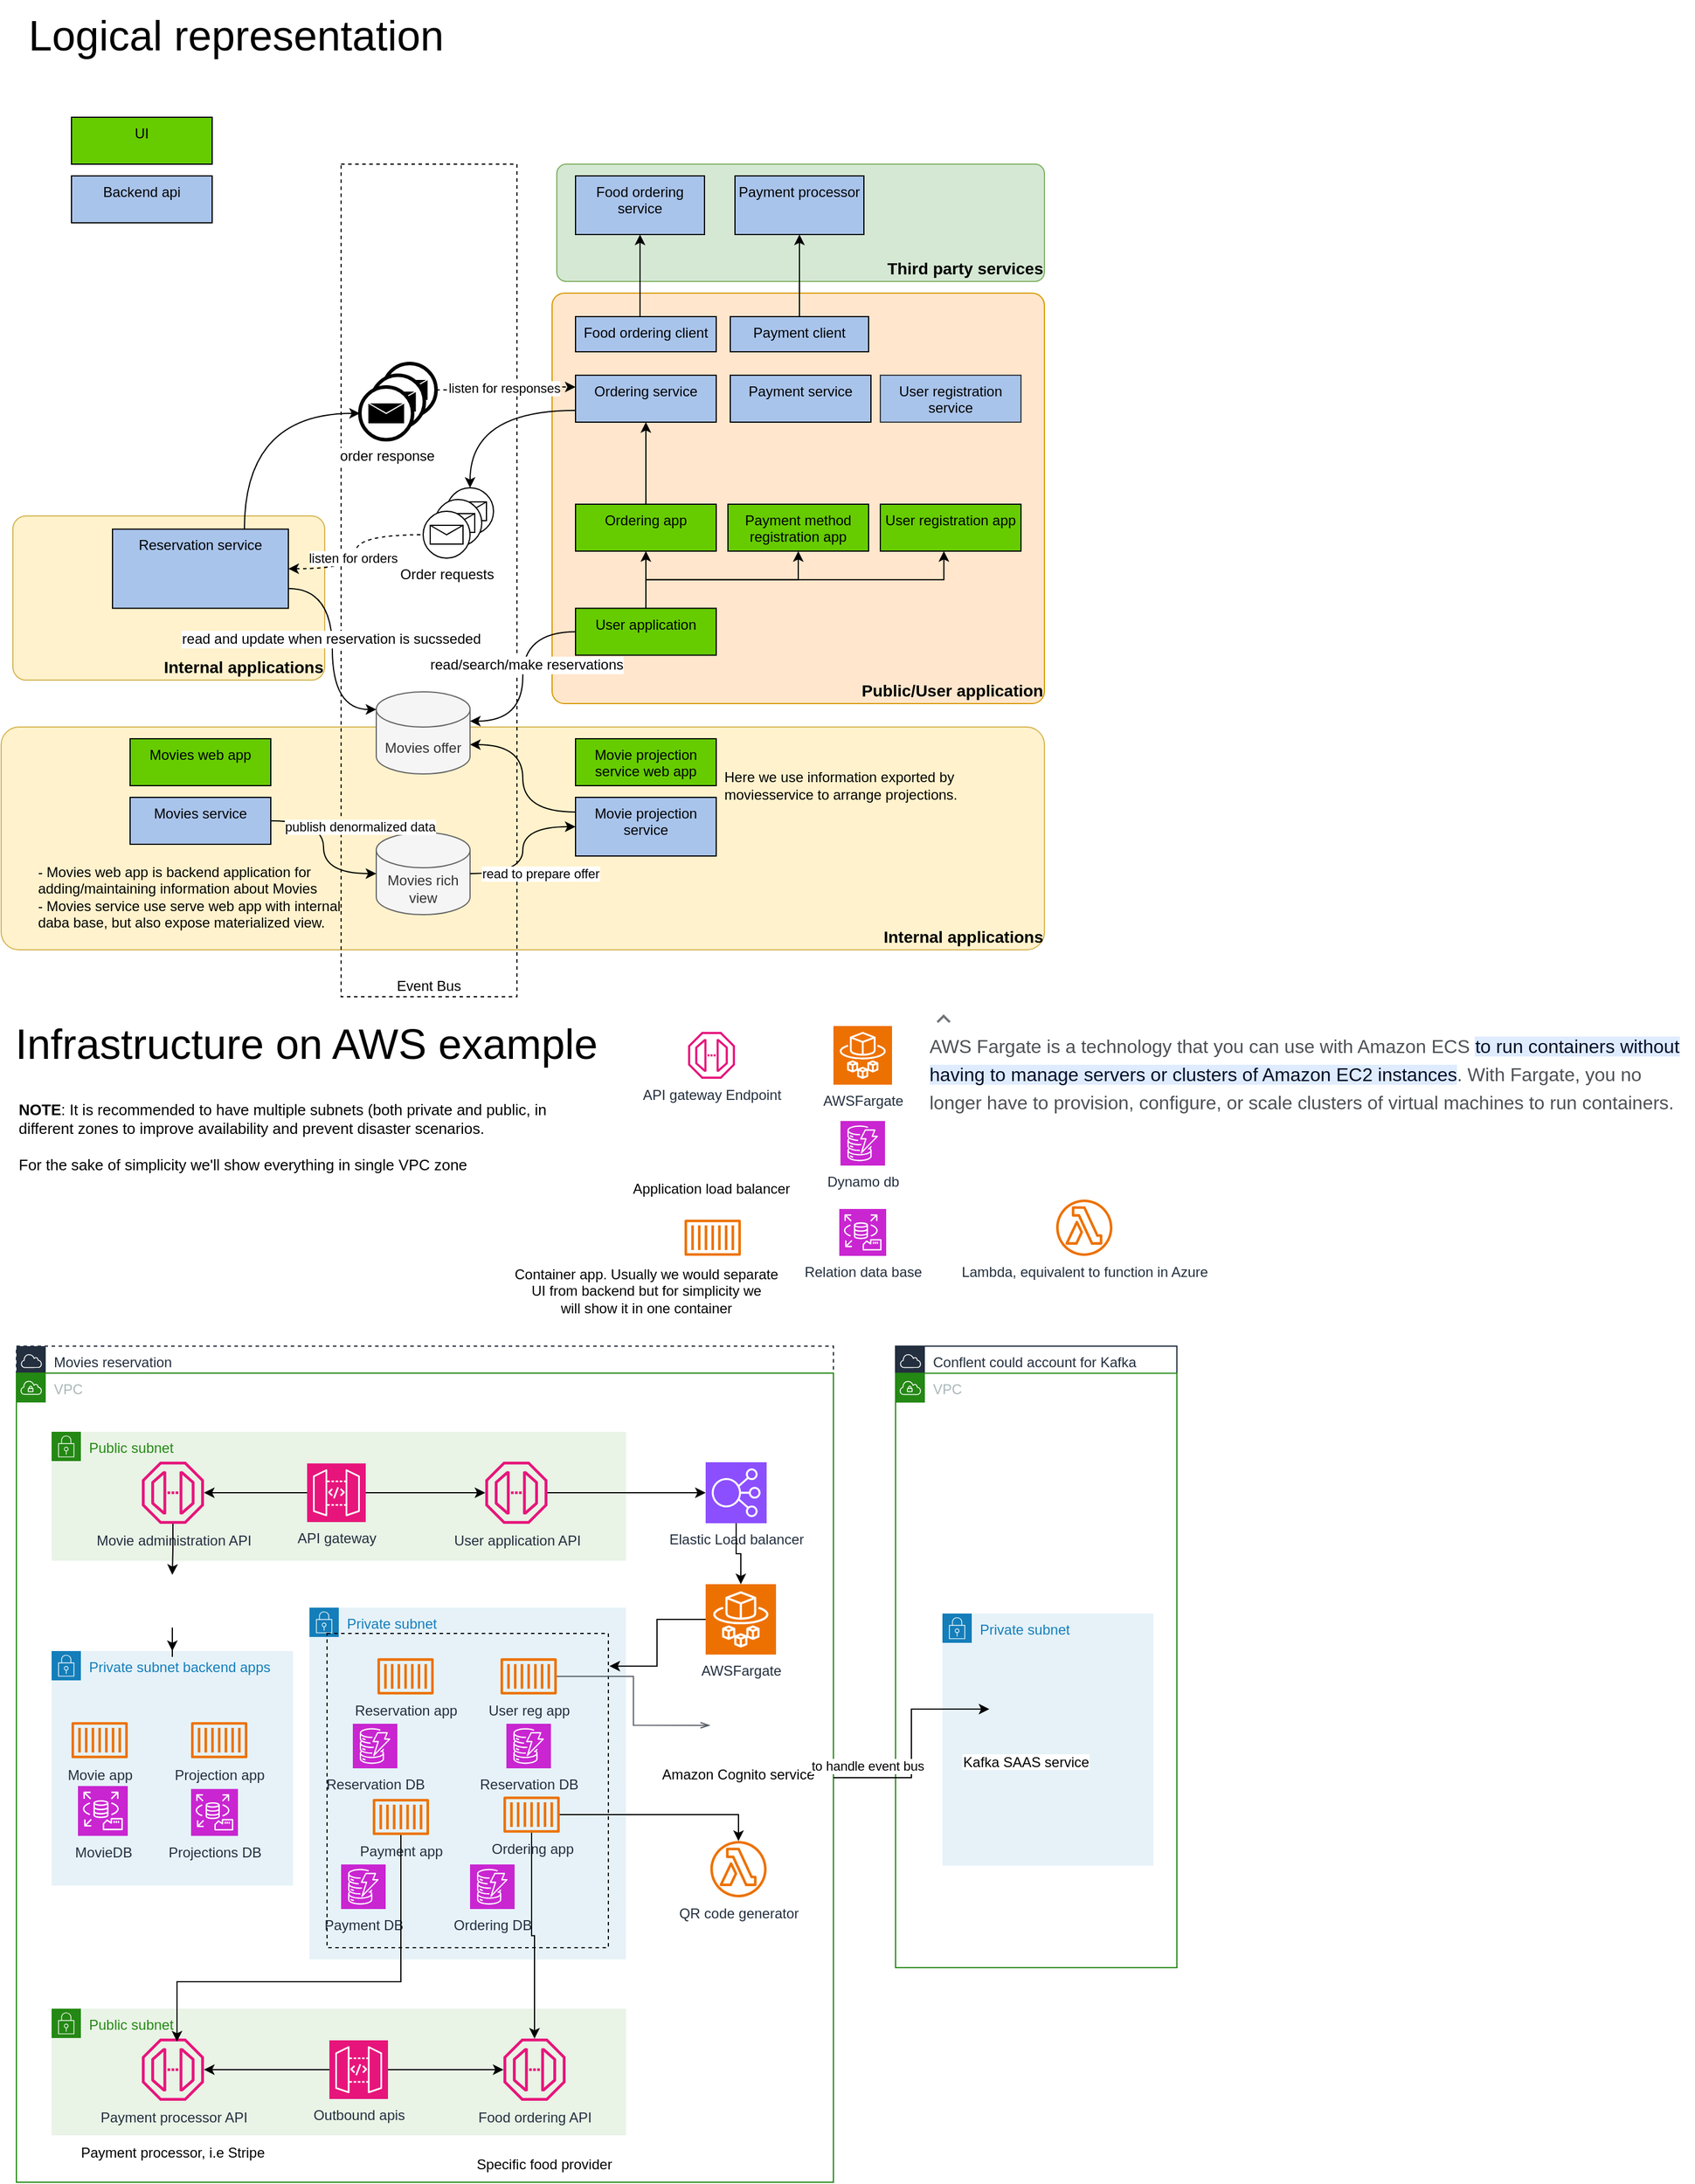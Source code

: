 <mxfile version="22.0.6" type="device">
  <diagram id="J3m-J7vJEweRq-9eW8qu" name="Page-1">
    <mxGraphModel dx="2139" dy="1823" grid="1" gridSize="10" guides="1" tooltips="1" connect="1" arrows="1" fold="1" page="1" pageScale="1" pageWidth="827" pageHeight="1169" math="0" shadow="0">
      <root>
        <mxCell id="0" />
        <mxCell id="1" parent="0" />
        <mxCell id="2UcMTDKfmyllfbp_VV6s-124" value="Movies reservation" style="points=[[0,0],[0.25,0],[0.5,0],[0.75,0],[1,0],[1,0.25],[1,0.5],[1,0.75],[1,1],[0.75,1],[0.5,1],[0.25,1],[0,1],[0,0.75],[0,0.5],[0,0.25]];outlineConnect=0;gradientColor=none;html=1;whiteSpace=wrap;fontSize=12;fontStyle=0;container=1;pointerEvents=0;collapsible=0;recursiveResize=0;shape=mxgraph.aws4.group;grIcon=mxgraph.aws4.group_aws_cloud;strokeColor=#232F3E;fillColor=none;verticalAlign=top;align=left;spacingLeft=30;fontColor=#232F3E;dashed=1;" vertex="1" parent="1">
          <mxGeometry x="-47" y="858" width="697" height="713" as="geometry" />
        </mxCell>
        <mxCell id="2UcMTDKfmyllfbp_VV6s-154" value="Private subnet backend apps" style="points=[[0,0],[0.25,0],[0.5,0],[0.75,0],[1,0],[1,0.25],[1,0.5],[1,0.75],[1,1],[0.75,1],[0.5,1],[0.25,1],[0,1],[0,0.75],[0,0.5],[0,0.25]];outlineConnect=0;gradientColor=none;html=1;whiteSpace=wrap;fontSize=12;fontStyle=0;container=1;pointerEvents=0;collapsible=0;recursiveResize=0;shape=mxgraph.aws4.group;grIcon=mxgraph.aws4.group_security_group;grStroke=0;strokeColor=#147EBA;fillColor=#E6F2F8;verticalAlign=top;align=left;spacingLeft=30;fontColor=#147EBA;dashed=0;" vertex="1" parent="2UcMTDKfmyllfbp_VV6s-124">
          <mxGeometry x="30" y="260" width="206" height="200" as="geometry" />
        </mxCell>
        <mxCell id="2UcMTDKfmyllfbp_VV6s-80" value="&lt;b&gt;&lt;font style=&quot;font-size: 14px;&quot;&gt;Internal applications&lt;/font&gt;&lt;/b&gt;" style="rounded=1;html=1;arcSize=8;fillColor=#fff2cc;strokeColor=#d6b656;align=right;verticalAlign=bottom;" vertex="1" parent="1">
          <mxGeometry x="-50" y="150" width="266" height="140" as="geometry" />
        </mxCell>
        <mxCell id="2UcMTDKfmyllfbp_VV6s-42" value="&lt;b&gt;&lt;font style=&quot;font-size: 14px;&quot;&gt;Third party services&lt;/font&gt;&lt;/b&gt;" style="rounded=1;html=1;arcSize=8;fillColor=#d5e8d4;strokeColor=#82b366;align=right;verticalAlign=bottom;" vertex="1" parent="1">
          <mxGeometry x="414" y="-150" width="416" height="100" as="geometry" />
        </mxCell>
        <mxCell id="2UcMTDKfmyllfbp_VV6s-39" value="&lt;b&gt;&lt;font style=&quot;font-size: 14px;&quot;&gt;Public/User application&lt;/font&gt;&lt;/b&gt;" style="rounded=1;html=1;arcSize=3;fillColor=#ffe6cc;strokeColor=#d79b00;align=right;verticalAlign=bottom;" vertex="1" parent="1">
          <mxGeometry x="410" y="-40" width="420" height="350" as="geometry" />
        </mxCell>
        <mxCell id="2UcMTDKfmyllfbp_VV6s-25" value="&lt;b&gt;&lt;font style=&quot;font-size: 14px;&quot;&gt;Internal applications&lt;/font&gt;&lt;/b&gt;" style="rounded=1;html=1;arcSize=8;fillColor=#fff2cc;strokeColor=#d6b656;align=right;verticalAlign=bottom;" vertex="1" parent="1">
          <mxGeometry x="-60" y="330" width="890" height="190" as="geometry" />
        </mxCell>
        <mxCell id="2UcMTDKfmyllfbp_VV6s-37" value="Event Bus" style="rounded=0;whiteSpace=wrap;html=1;labelBackgroundColor=none;fillColor=none;dashed=1;verticalAlign=bottom;" vertex="1" parent="1">
          <mxGeometry x="230" y="-150" width="150" height="710" as="geometry" />
        </mxCell>
        <mxCell id="2UcMTDKfmyllfbp_VV6s-4" value="Movies service" style="rounded=0;whiteSpace=wrap;html=1;verticalAlign=top;fillColor=#A9C4EB;" vertex="1" parent="1">
          <mxGeometry x="50" y="390" width="120" height="40" as="geometry" />
        </mxCell>
        <mxCell id="2UcMTDKfmyllfbp_VV6s-5" value="User registration app" style="rounded=0;whiteSpace=wrap;html=1;verticalAlign=top;fillColor=#66CC00;" vertex="1" parent="1">
          <mxGeometry x="690" y="140" width="120" height="40" as="geometry" />
        </mxCell>
        <mxCell id="2UcMTDKfmyllfbp_VV6s-6" value="Payment method registration app" style="rounded=0;whiteSpace=wrap;html=1;verticalAlign=top;fillColor=#66CC00;" vertex="1" parent="1">
          <mxGeometry x="560" y="140" width="120" height="40" as="geometry" />
        </mxCell>
        <mxCell id="2UcMTDKfmyllfbp_VV6s-28" style="edgeStyle=orthogonalEdgeStyle;rounded=0;orthogonalLoop=1;jettySize=auto;html=1;exitX=0.5;exitY=0;exitDx=0;exitDy=0;" edge="1" parent="1" source="2UcMTDKfmyllfbp_VV6s-7" target="2UcMTDKfmyllfbp_VV6s-6">
          <mxGeometry relative="1" as="geometry">
            <mxPoint x="490" y="240" as="sourcePoint" />
            <mxPoint x="620" y="180" as="targetPoint" />
          </mxGeometry>
        </mxCell>
        <mxCell id="2UcMTDKfmyllfbp_VV6s-29" style="edgeStyle=orthogonalEdgeStyle;rounded=0;orthogonalLoop=1;jettySize=auto;html=1;entryX=0.5;entryY=1;entryDx=0;entryDy=0;" edge="1" parent="1" source="2UcMTDKfmyllfbp_VV6s-7" target="2UcMTDKfmyllfbp_VV6s-30">
          <mxGeometry relative="1" as="geometry">
            <mxPoint x="460" y="200" as="targetPoint" />
          </mxGeometry>
        </mxCell>
        <mxCell id="2UcMTDKfmyllfbp_VV6s-7" value="User application" style="rounded=0;whiteSpace=wrap;html=1;verticalAlign=top;fillColor=#66CC00;" vertex="1" parent="1">
          <mxGeometry x="430" y="228.75" width="120" height="40" as="geometry" />
        </mxCell>
        <mxCell id="2UcMTDKfmyllfbp_VV6s-8" value="Food ordering service" style="rounded=0;whiteSpace=wrap;html=1;verticalAlign=top;fillColor=#A9C4EB;" vertex="1" parent="1">
          <mxGeometry x="430" y="-140" width="110" height="50" as="geometry" />
        </mxCell>
        <mxCell id="2UcMTDKfmyllfbp_VV6s-16" style="edgeStyle=orthogonalEdgeStyle;rounded=0;orthogonalLoop=1;jettySize=auto;html=1;exitX=0;exitY=0.25;exitDx=0;exitDy=0;entryX=1;entryY=0;entryDx=0;entryDy=45;entryPerimeter=0;curved=1;" edge="1" parent="1" source="2UcMTDKfmyllfbp_VV6s-9" target="2UcMTDKfmyllfbp_VV6s-17">
          <mxGeometry relative="1" as="geometry">
            <mxPoint x="360" y="370" as="targetPoint" />
          </mxGeometry>
        </mxCell>
        <mxCell id="2UcMTDKfmyllfbp_VV6s-9" value="Movie projection service" style="rounded=0;whiteSpace=wrap;html=1;verticalAlign=top;labelBackgroundColor=none;fillColor=#A9C4EB;" vertex="1" parent="1">
          <mxGeometry x="430" y="390" width="120" height="50" as="geometry" />
        </mxCell>
        <mxCell id="2UcMTDKfmyllfbp_VV6s-10" value="Movies web app" style="rounded=0;whiteSpace=wrap;html=1;verticalAlign=top;fillColor=#66CC00;" vertex="1" parent="1">
          <mxGeometry x="50" y="340" width="120" height="40" as="geometry" />
        </mxCell>
        <mxCell id="2UcMTDKfmyllfbp_VV6s-11" value="Movies rich view" style="shape=cylinder3;whiteSpace=wrap;html=1;boundedLbl=1;backgroundOutline=1;size=15;fillColor=#f5f5f5;fontColor=#333333;strokeColor=#666666;" vertex="1" parent="1">
          <mxGeometry x="260" y="420" width="80" height="70" as="geometry" />
        </mxCell>
        <mxCell id="2UcMTDKfmyllfbp_VV6s-12" style="edgeStyle=orthogonalEdgeStyle;rounded=0;orthogonalLoop=1;jettySize=auto;html=1;entryX=0;entryY=0.5;entryDx=0;entryDy=0;entryPerimeter=0;elbow=vertical;curved=1;" edge="1" parent="1" source="2UcMTDKfmyllfbp_VV6s-4" target="2UcMTDKfmyllfbp_VV6s-11">
          <mxGeometry relative="1" as="geometry" />
        </mxCell>
        <mxCell id="2UcMTDKfmyllfbp_VV6s-83" value="publish denormalized data" style="edgeLabel;html=1;align=center;verticalAlign=middle;resizable=0;points=[];" vertex="1" connectable="0" parent="2UcMTDKfmyllfbp_VV6s-12">
          <mxGeometry x="-0.185" y="-4" relative="1" as="geometry">
            <mxPoint x="35" y="-5" as="offset" />
          </mxGeometry>
        </mxCell>
        <mxCell id="2UcMTDKfmyllfbp_VV6s-13" style="edgeStyle=orthogonalEdgeStyle;rounded=0;orthogonalLoop=1;jettySize=auto;html=1;entryX=1;entryY=0.5;entryDx=0;entryDy=0;entryPerimeter=0;curved=1;startArrow=classic;startFill=1;endArrow=none;endFill=0;" edge="1" parent="1" source="2UcMTDKfmyllfbp_VV6s-9" target="2UcMTDKfmyllfbp_VV6s-11">
          <mxGeometry relative="1" as="geometry" />
        </mxCell>
        <mxCell id="2UcMTDKfmyllfbp_VV6s-84" value="read to prepare offer" style="edgeLabel;html=1;align=center;verticalAlign=middle;resizable=0;points=[];" vertex="1" connectable="0" parent="2UcMTDKfmyllfbp_VV6s-13">
          <mxGeometry x="0.123" y="-1" relative="1" as="geometry">
            <mxPoint x="16" y="12" as="offset" />
          </mxGeometry>
        </mxCell>
        <mxCell id="2UcMTDKfmyllfbp_VV6s-15" value="Movie projection service&amp;nbsp;web app" style="rounded=0;whiteSpace=wrap;html=1;verticalAlign=top;fillColor=#66CC00;" vertex="1" parent="1">
          <mxGeometry x="430" y="340" width="120" height="40" as="geometry" />
        </mxCell>
        <mxCell id="2UcMTDKfmyllfbp_VV6s-17" value="Movies offer" style="shape=cylinder3;whiteSpace=wrap;html=1;boundedLbl=1;backgroundOutline=1;size=15;fillColor=#f5f5f5;strokeColor=#666666;fontColor=#333333;" vertex="1" parent="1">
          <mxGeometry x="260" y="300" width="80" height="70" as="geometry" />
        </mxCell>
        <mxCell id="2UcMTDKfmyllfbp_VV6s-18" style="edgeStyle=orthogonalEdgeStyle;rounded=0;orthogonalLoop=1;jettySize=auto;html=1;entryX=1;entryY=0;entryDx=0;entryDy=25;entryPerimeter=0;curved=1;exitX=0;exitY=0.5;exitDx=0;exitDy=0;" edge="1" parent="1" source="2UcMTDKfmyllfbp_VV6s-7" target="2UcMTDKfmyllfbp_VV6s-17">
          <mxGeometry relative="1" as="geometry" />
        </mxCell>
        <mxCell id="2UcMTDKfmyllfbp_VV6s-82" value="read/search/make reservations" style="edgeLabel;html=1;align=center;verticalAlign=middle;resizable=0;points=[];fontSize=12;" vertex="1" connectable="0" parent="2UcMTDKfmyllfbp_VV6s-18">
          <mxGeometry x="-0.123" y="3" relative="1" as="geometry">
            <mxPoint as="offset" />
          </mxGeometry>
        </mxCell>
        <mxCell id="2UcMTDKfmyllfbp_VV6s-20" value="&lt;div style=&quot;text-align: left;&quot;&gt;&lt;span style=&quot;background-color: initial;&quot;&gt;- Movies web app is backend&amp;nbsp;&lt;/span&gt;&lt;span style=&quot;background-color: initial;&quot;&gt;application for&amp;nbsp;&lt;/span&gt;&lt;/div&gt;&lt;div style=&quot;text-align: left;&quot;&gt;&lt;span style=&quot;background-color: initial;&quot;&gt;adding/maintaining information about Movies&lt;/span&gt;&lt;/div&gt;&lt;div style=&quot;text-align: left;&quot;&gt;&lt;span style=&quot;background-color: initial;&quot;&gt;- Movies service use serve web app with internal&lt;/span&gt;&lt;/div&gt;&lt;div style=&quot;text-align: left;&quot;&gt;&lt;span style=&quot;background-color: initial;&quot;&gt;daba base, but also expose materialized&amp;nbsp;view.&lt;/span&gt;&lt;/div&gt;" style="text;html=1;align=center;verticalAlign=middle;resizable=0;points=[];autosize=1;strokeColor=none;fillColor=none;" vertex="1" parent="1">
          <mxGeometry x="-40" y="440" width="280" height="70" as="geometry" />
        </mxCell>
        <mxCell id="2UcMTDKfmyllfbp_VV6s-21" value="&lt;div style=&quot;&quot;&gt;Here we use information exported by&amp;nbsp;&lt;/div&gt;&lt;div style=&quot;&quot;&gt;movies&lt;span style=&quot;background-color: initial;&quot;&gt;service to arrange projections.&lt;/span&gt;&lt;/div&gt;" style="text;html=1;align=left;verticalAlign=middle;resizable=0;points=[];autosize=1;strokeColor=none;fillColor=none;" vertex="1" parent="1">
          <mxGeometry x="555" y="360" width="220" height="40" as="geometry" />
        </mxCell>
        <mxCell id="2UcMTDKfmyllfbp_VV6s-26" style="edgeStyle=orthogonalEdgeStyle;rounded=0;orthogonalLoop=1;jettySize=auto;html=1;exitX=0.5;exitY=0;exitDx=0;exitDy=0;entryX=0.452;entryY=1;entryDx=0;entryDy=0;entryPerimeter=0;" edge="1" parent="1" source="2UcMTDKfmyllfbp_VV6s-7" target="2UcMTDKfmyllfbp_VV6s-5">
          <mxGeometry relative="1" as="geometry" />
        </mxCell>
        <mxCell id="2UcMTDKfmyllfbp_VV6s-33" style="edgeStyle=orthogonalEdgeStyle;rounded=0;orthogonalLoop=1;jettySize=auto;html=1;entryX=0.5;entryY=1;entryDx=0;entryDy=0;" edge="1" parent="1" source="2UcMTDKfmyllfbp_VV6s-30" target="2UcMTDKfmyllfbp_VV6s-32">
          <mxGeometry relative="1" as="geometry" />
        </mxCell>
        <mxCell id="2UcMTDKfmyllfbp_VV6s-30" value="Ordering app" style="rounded=0;whiteSpace=wrap;html=1;verticalAlign=top;fillColor=#66CC00;" vertex="1" parent="1">
          <mxGeometry x="430" y="140" width="120" height="40" as="geometry" />
        </mxCell>
        <mxCell id="2UcMTDKfmyllfbp_VV6s-32" value="Ordering service" style="rounded=0;whiteSpace=wrap;html=1;verticalAlign=top;fillColor=#A9C4EB;" vertex="1" parent="1">
          <mxGeometry x="430" y="30" width="120" height="40" as="geometry" />
        </mxCell>
        <mxCell id="2UcMTDKfmyllfbp_VV6s-40" value="User registration service" style="rounded=0;whiteSpace=wrap;html=1;verticalAlign=top;fillColor=#A9C4EB;strokeColor=#36393d;" vertex="1" parent="1">
          <mxGeometry x="690" y="30" width="120" height="40" as="geometry" />
        </mxCell>
        <mxCell id="2UcMTDKfmyllfbp_VV6s-44" value="" style="edgeStyle=orthogonalEdgeStyle;rounded=0;orthogonalLoop=1;jettySize=auto;html=1;" edge="1" parent="1" source="2UcMTDKfmyllfbp_VV6s-43" target="2UcMTDKfmyllfbp_VV6s-8">
          <mxGeometry relative="1" as="geometry">
            <Array as="points">
              <mxPoint x="485" y="-60" />
              <mxPoint x="485" y="-60" />
            </Array>
          </mxGeometry>
        </mxCell>
        <mxCell id="2UcMTDKfmyllfbp_VV6s-43" value="Food ordering client" style="rounded=0;whiteSpace=wrap;html=1;verticalAlign=top;fillColor=#A9C4EB;" vertex="1" parent="1">
          <mxGeometry x="430" y="-20" width="120" height="30" as="geometry" />
        </mxCell>
        <mxCell id="2UcMTDKfmyllfbp_VV6s-45" value="Payment service" style="rounded=0;whiteSpace=wrap;html=1;verticalAlign=top;fillColor=#A9C4EB;" vertex="1" parent="1">
          <mxGeometry x="562" y="30" width="120" height="40" as="geometry" />
        </mxCell>
        <mxCell id="2UcMTDKfmyllfbp_VV6s-48" style="edgeStyle=orthogonalEdgeStyle;rounded=0;orthogonalLoop=1;jettySize=auto;html=1;" edge="1" parent="1" source="2UcMTDKfmyllfbp_VV6s-46" target="2UcMTDKfmyllfbp_VV6s-47">
          <mxGeometry relative="1" as="geometry">
            <mxPoint x="625" y="-60" as="targetPoint" />
          </mxGeometry>
        </mxCell>
        <mxCell id="2UcMTDKfmyllfbp_VV6s-46" value="Payment client" style="rounded=0;whiteSpace=wrap;html=1;verticalAlign=top;fillColor=#A9C4EB;" vertex="1" parent="1">
          <mxGeometry x="562" y="-20" width="118" height="30" as="geometry" />
        </mxCell>
        <mxCell id="2UcMTDKfmyllfbp_VV6s-47" value="Payment processor" style="rounded=0;whiteSpace=wrap;html=1;verticalAlign=top;fillColor=#A9C4EB;" vertex="1" parent="1">
          <mxGeometry x="566" y="-140" width="110" height="50" as="geometry" />
        </mxCell>
        <mxCell id="2UcMTDKfmyllfbp_VV6s-62" value="" style="group" vertex="1" connectable="0" parent="1">
          <mxGeometry x="300" y="126" width="60" height="60" as="geometry" />
        </mxCell>
        <mxCell id="2UcMTDKfmyllfbp_VV6s-63" value="" style="points=[[0.145,0.145,0],[0.5,0,0],[0.855,0.145,0],[1,0.5,0],[0.855,0.855,0],[0.5,1,0],[0.145,0.855,0],[0,0.5,0]];shape=mxgraph.bpmn.event;html=1;verticalLabelPosition=bottom;labelBackgroundColor=#ffffff;verticalAlign=top;align=center;perimeter=ellipsePerimeter;outlineConnect=0;aspect=fixed;outline=standard;symbol=message;" vertex="1" parent="2UcMTDKfmyllfbp_VV6s-62">
          <mxGeometry x="20" width="40" height="40" as="geometry" />
        </mxCell>
        <mxCell id="2UcMTDKfmyllfbp_VV6s-64" value="" style="points=[[0.145,0.145,0],[0.5,0,0],[0.855,0.145,0],[1,0.5,0],[0.855,0.855,0],[0.5,1,0],[0.145,0.855,0],[0,0.5,0]];shape=mxgraph.bpmn.event;html=1;verticalLabelPosition=bottom;labelBackgroundColor=#ffffff;verticalAlign=top;align=center;perimeter=ellipsePerimeter;outlineConnect=0;aspect=fixed;outline=standard;symbol=message;" vertex="1" parent="2UcMTDKfmyllfbp_VV6s-62">
          <mxGeometry x="10" y="10" width="40" height="40" as="geometry" />
        </mxCell>
        <mxCell id="2UcMTDKfmyllfbp_VV6s-65" value="Order requests" style="points=[[0.145,0.145,0],[0.5,0,0],[0.855,0.145,0],[1,0.5,0],[0.855,0.855,0],[0.5,1,0],[0.145,0.855,0],[0,0.5,0]];shape=mxgraph.bpmn.event;html=1;verticalLabelPosition=bottom;labelBackgroundColor=#ffffff;verticalAlign=top;align=center;perimeter=ellipsePerimeter;outlineConnect=0;aspect=fixed;outline=standard;symbol=message;" vertex="1" parent="2UcMTDKfmyllfbp_VV6s-62">
          <mxGeometry y="20" width="40" height="40" as="geometry" />
        </mxCell>
        <mxCell id="2UcMTDKfmyllfbp_VV6s-66" style="edgeStyle=orthogonalEdgeStyle;rounded=0;orthogonalLoop=1;jettySize=auto;html=1;entryX=0.5;entryY=0;entryDx=0;entryDy=0;entryPerimeter=0;exitX=0;exitY=0.75;exitDx=0;exitDy=0;curved=1;" edge="1" parent="1" source="2UcMTDKfmyllfbp_VV6s-32" target="2UcMTDKfmyllfbp_VV6s-63">
          <mxGeometry relative="1" as="geometry" />
        </mxCell>
        <mxCell id="2UcMTDKfmyllfbp_VV6s-67" value="Reservation service" style="rounded=0;whiteSpace=wrap;html=1;verticalAlign=top;fillColor=#A9C4EB;" vertex="1" parent="1">
          <mxGeometry x="35" y="161.25" width="150" height="67.5" as="geometry" />
        </mxCell>
        <mxCell id="2UcMTDKfmyllfbp_VV6s-68" style="edgeStyle=orthogonalEdgeStyle;rounded=0;orthogonalLoop=1;jettySize=auto;html=1;entryX=0;entryY=0;entryDx=0;entryDy=15;entryPerimeter=0;curved=1;exitX=1;exitY=0.75;exitDx=0;exitDy=0;" edge="1" parent="1" source="2UcMTDKfmyllfbp_VV6s-67" target="2UcMTDKfmyllfbp_VV6s-17">
          <mxGeometry relative="1" as="geometry" />
        </mxCell>
        <mxCell id="2UcMTDKfmyllfbp_VV6s-71" value="read and update when reservation is sucsseded&amp;nbsp;" style="edgeLabel;html=1;align=center;verticalAlign=middle;resizable=0;points=[];fontSize=12;" vertex="1" connectable="0" parent="2UcMTDKfmyllfbp_VV6s-68">
          <mxGeometry x="-0.095" relative="1" as="geometry">
            <mxPoint as="offset" />
          </mxGeometry>
        </mxCell>
        <mxCell id="2UcMTDKfmyllfbp_VV6s-70" style="edgeStyle=orthogonalEdgeStyle;rounded=0;orthogonalLoop=1;jettySize=auto;html=1;entryX=0;entryY=0.5;entryDx=0;entryDy=0;entryPerimeter=0;curved=1;startArrow=classic;startFill=1;endArrow=none;endFill=0;dashed=1;" edge="1" parent="1" source="2UcMTDKfmyllfbp_VV6s-67" target="2UcMTDKfmyllfbp_VV6s-65">
          <mxGeometry relative="1" as="geometry" />
        </mxCell>
        <mxCell id="2UcMTDKfmyllfbp_VV6s-72" value="listen for orders" style="edgeLabel;html=1;align=center;verticalAlign=middle;resizable=0;points=[];" vertex="1" connectable="0" parent="2UcMTDKfmyllfbp_VV6s-70">
          <mxGeometry x="-0.076" y="4" relative="1" as="geometry">
            <mxPoint x="1" as="offset" />
          </mxGeometry>
        </mxCell>
        <mxCell id="2UcMTDKfmyllfbp_VV6s-76" value="" style="group" vertex="1" connectable="0" parent="1">
          <mxGeometry x="246" y="20" width="65" height="65" as="geometry" />
        </mxCell>
        <mxCell id="2UcMTDKfmyllfbp_VV6s-73" value="" style="points=[[0.145,0.145,0],[0.5,0,0],[0.855,0.145,0],[1,0.5,0],[0.855,0.855,0],[0.5,1,0],[0.145,0.855,0],[0,0.5,0]];shape=mxgraph.bpmn.event;html=1;verticalLabelPosition=bottom;labelBackgroundColor=#ffffff;verticalAlign=top;align=center;perimeter=ellipsePerimeter;outlineConnect=0;aspect=fixed;outline=end;symbol=message;" vertex="1" parent="2UcMTDKfmyllfbp_VV6s-76">
          <mxGeometry x="20" width="45" height="45" as="geometry" />
        </mxCell>
        <mxCell id="2UcMTDKfmyllfbp_VV6s-74" value="" style="points=[[0.145,0.145,0],[0.5,0,0],[0.855,0.145,0],[1,0.5,0],[0.855,0.855,0],[0.5,1,0],[0.145,0.855,0],[0,0.5,0]];shape=mxgraph.bpmn.event;html=1;verticalLabelPosition=bottom;labelBackgroundColor=#ffffff;verticalAlign=top;align=center;perimeter=ellipsePerimeter;outlineConnect=0;aspect=fixed;outline=end;symbol=message;" vertex="1" parent="2UcMTDKfmyllfbp_VV6s-76">
          <mxGeometry x="10" y="10" width="45" height="45" as="geometry" />
        </mxCell>
        <mxCell id="2UcMTDKfmyllfbp_VV6s-75" value="order response" style="points=[[0.145,0.145,0],[0.5,0,0],[0.855,0.145,0],[1,0.5,0],[0.855,0.855,0],[0.5,1,0],[0.145,0.855,0],[0,0.5,0]];shape=mxgraph.bpmn.event;html=1;verticalLabelPosition=bottom;labelBackgroundColor=#ffffff;verticalAlign=top;align=center;perimeter=ellipsePerimeter;outlineConnect=0;aspect=fixed;outline=end;symbol=message;" vertex="1" parent="2UcMTDKfmyllfbp_VV6s-76">
          <mxGeometry y="20" width="45" height="45" as="geometry" />
        </mxCell>
        <mxCell id="2UcMTDKfmyllfbp_VV6s-77" style="edgeStyle=orthogonalEdgeStyle;rounded=0;orthogonalLoop=1;jettySize=auto;html=1;exitX=0.75;exitY=0;exitDx=0;exitDy=0;entryX=0;entryY=0.5;entryDx=0;entryDy=0;entryPerimeter=0;curved=1;" edge="1" parent="1" source="2UcMTDKfmyllfbp_VV6s-67" target="2UcMTDKfmyllfbp_VV6s-75">
          <mxGeometry relative="1" as="geometry" />
        </mxCell>
        <mxCell id="2UcMTDKfmyllfbp_VV6s-78" style="edgeStyle=orthogonalEdgeStyle;rounded=0;orthogonalLoop=1;jettySize=auto;html=1;entryX=0;entryY=0.25;entryDx=0;entryDy=0;dashed=1;curved=1;" edge="1" parent="1" source="2UcMTDKfmyllfbp_VV6s-73" target="2UcMTDKfmyllfbp_VV6s-32">
          <mxGeometry relative="1" as="geometry" />
        </mxCell>
        <mxCell id="2UcMTDKfmyllfbp_VV6s-79" value="listen for responses" style="edgeLabel;html=1;align=center;verticalAlign=middle;resizable=0;points=[];" vertex="1" connectable="0" parent="2UcMTDKfmyllfbp_VV6s-78">
          <mxGeometry x="-0.336" y="2" relative="1" as="geometry">
            <mxPoint x="17" as="offset" />
          </mxGeometry>
        </mxCell>
        <mxCell id="2UcMTDKfmyllfbp_VV6s-86" value="VPC" style="points=[[0,0],[0.25,0],[0.5,0],[0.75,0],[1,0],[1,0.25],[1,0.5],[1,0.75],[1,1],[0.75,1],[0.5,1],[0.25,1],[0,1],[0,0.75],[0,0.5],[0,0.25]];outlineConnect=0;gradientColor=none;html=1;whiteSpace=wrap;fontSize=12;fontStyle=0;container=1;pointerEvents=0;collapsible=0;recursiveResize=0;shape=mxgraph.aws4.group;grIcon=mxgraph.aws4.group_vpc;strokeColor=#248814;fillColor=none;verticalAlign=top;align=left;spacingLeft=30;fontColor=#AAB7B8;dashed=0;" vertex="1" parent="1">
          <mxGeometry x="-47" y="881" width="697" height="690" as="geometry" />
        </mxCell>
        <mxCell id="2UcMTDKfmyllfbp_VV6s-156" value="Private subnet" style="points=[[0,0],[0.25,0],[0.5,0],[0.75,0],[1,0],[1,0.25],[1,0.5],[1,0.75],[1,1],[0.75,1],[0.5,1],[0.25,1],[0,1],[0,0.75],[0,0.5],[0,0.25]];outlineConnect=0;gradientColor=none;html=1;whiteSpace=wrap;fontSize=12;fontStyle=0;container=1;pointerEvents=0;collapsible=0;recursiveResize=0;shape=mxgraph.aws4.group;grIcon=mxgraph.aws4.group_security_group;grStroke=0;strokeColor=#147EBA;fillColor=#E6F2F8;verticalAlign=top;align=left;spacingLeft=30;fontColor=#147EBA;dashed=0;" vertex="1" parent="2UcMTDKfmyllfbp_VV6s-86">
          <mxGeometry x="250" y="200" width="270" height="300" as="geometry" />
        </mxCell>
        <mxCell id="2UcMTDKfmyllfbp_VV6s-162" value="" style="fillColor=none;strokeColor=#000000;dashed=1;verticalAlign=top;fontStyle=0;fontColor=#232F3D;whiteSpace=wrap;html=1;strokeWidth=1;" vertex="1" parent="2UcMTDKfmyllfbp_VV6s-156">
          <mxGeometry x="15" y="22" width="240" height="268" as="geometry" />
        </mxCell>
        <mxCell id="2UcMTDKfmyllfbp_VV6s-157" value="Ordering app" style="sketch=0;outlineConnect=0;fontColor=#232F3E;gradientColor=none;fillColor=#ED7100;strokeColor=none;dashed=0;verticalLabelPosition=bottom;verticalAlign=top;align=center;html=1;fontSize=12;fontStyle=0;aspect=fixed;pointerEvents=1;shape=mxgraph.aws4.container_1;" vertex="1" parent="2UcMTDKfmyllfbp_VV6s-156">
          <mxGeometry x="165.5" y="161.0" width="48" height="31" as="geometry" />
        </mxCell>
        <mxCell id="2UcMTDKfmyllfbp_VV6s-158" value="Payment app" style="sketch=0;outlineConnect=0;fontColor=#232F3E;gradientColor=none;fillColor=#ED7100;strokeColor=none;dashed=0;verticalLabelPosition=bottom;verticalAlign=top;align=center;html=1;fontSize=12;fontStyle=0;aspect=fixed;pointerEvents=1;shape=mxgraph.aws4.container_1;" vertex="1" parent="2UcMTDKfmyllfbp_VV6s-156">
          <mxGeometry x="54" y="163.0" width="48" height="31" as="geometry" />
        </mxCell>
        <mxCell id="2UcMTDKfmyllfbp_VV6s-159" value="User reg app" style="sketch=0;outlineConnect=0;fontColor=#232F3E;gradientColor=none;fillColor=#ED7100;strokeColor=none;dashed=0;verticalLabelPosition=bottom;verticalAlign=top;align=center;html=1;fontSize=12;fontStyle=0;aspect=fixed;pointerEvents=1;shape=mxgraph.aws4.container_1;" vertex="1" parent="2UcMTDKfmyllfbp_VV6s-156">
          <mxGeometry x="163" y="43.09" width="48" height="31" as="geometry" />
        </mxCell>
        <mxCell id="2UcMTDKfmyllfbp_VV6s-160" value="Reservation app" style="sketch=0;outlineConnect=0;fontColor=#232F3E;gradientColor=none;fillColor=#ED7100;strokeColor=none;dashed=0;verticalLabelPosition=bottom;verticalAlign=top;align=center;html=1;fontSize=12;fontStyle=0;aspect=fixed;pointerEvents=1;shape=mxgraph.aws4.container_1;" vertex="1" parent="2UcMTDKfmyllfbp_VV6s-156">
          <mxGeometry x="58" y="43.09" width="48" height="31" as="geometry" />
        </mxCell>
        <mxCell id="2UcMTDKfmyllfbp_VV6s-205" value="Payment DB" style="sketch=0;points=[[0,0,0],[0.25,0,0],[0.5,0,0],[0.75,0,0],[1,0,0],[0,1,0],[0.25,1,0],[0.5,1,0],[0.75,1,0],[1,1,0],[0,0.25,0],[0,0.5,0],[0,0.75,0],[1,0.25,0],[1,0.5,0],[1,0.75,0]];outlineConnect=0;fontColor=#232F3E;fillColor=#C925D1;strokeColor=#ffffff;dashed=0;verticalLabelPosition=bottom;verticalAlign=top;align=center;html=1;fontSize=12;fontStyle=0;aspect=fixed;shape=mxgraph.aws4.resourceIcon;resIcon=mxgraph.aws4.dynamodb;" vertex="1" parent="2UcMTDKfmyllfbp_VV6s-156">
          <mxGeometry x="27" y="219" width="38" height="38" as="geometry" />
        </mxCell>
        <mxCell id="2UcMTDKfmyllfbp_VV6s-227" value="Ordering DB" style="sketch=0;points=[[0,0,0],[0.25,0,0],[0.5,0,0],[0.75,0,0],[1,0,0],[0,1,0],[0.25,1,0],[0.5,1,0],[0.75,1,0],[1,1,0],[0,0.25,0],[0,0.5,0],[0,0.75,0],[1,0.25,0],[1,0.5,0],[1,0.75,0]];outlineConnect=0;fontColor=#232F3E;fillColor=#C925D1;strokeColor=#ffffff;dashed=0;verticalLabelPosition=bottom;verticalAlign=top;align=center;html=1;fontSize=12;fontStyle=0;aspect=fixed;shape=mxgraph.aws4.resourceIcon;resIcon=mxgraph.aws4.dynamodb;" vertex="1" parent="2UcMTDKfmyllfbp_VV6s-156">
          <mxGeometry x="137" y="219" width="38" height="38" as="geometry" />
        </mxCell>
        <mxCell id="2UcMTDKfmyllfbp_VV6s-233" value="Reservation DB" style="sketch=0;points=[[0,0,0],[0.25,0,0],[0.5,0,0],[0.75,0,0],[1,0,0],[0,1,0],[0.25,1,0],[0.5,1,0],[0.75,1,0],[1,1,0],[0,0.25,0],[0,0.5,0],[0,0.75,0],[1,0.25,0],[1,0.5,0],[1,0.75,0]];outlineConnect=0;fontColor=#232F3E;fillColor=#C925D1;strokeColor=#ffffff;dashed=0;verticalLabelPosition=bottom;verticalAlign=top;align=center;html=1;fontSize=12;fontStyle=0;aspect=fixed;shape=mxgraph.aws4.resourceIcon;resIcon=mxgraph.aws4.dynamodb;" vertex="1" parent="2UcMTDKfmyllfbp_VV6s-156">
          <mxGeometry x="37" y="99" width="38" height="38" as="geometry" />
        </mxCell>
        <mxCell id="2UcMTDKfmyllfbp_VV6s-238" value="Reservation DB" style="sketch=0;points=[[0,0,0],[0.25,0,0],[0.5,0,0],[0.75,0,0],[1,0,0],[0,1,0],[0.25,1,0],[0.5,1,0],[0.75,1,0],[1,1,0],[0,0.25,0],[0,0.5,0],[0,0.75,0],[1,0.25,0],[1,0.5,0],[1,0.75,0]];outlineConnect=0;fontColor=#232F3E;fillColor=#C925D1;strokeColor=#ffffff;dashed=0;verticalLabelPosition=bottom;verticalAlign=top;align=center;html=1;fontSize=12;fontStyle=0;aspect=fixed;shape=mxgraph.aws4.resourceIcon;resIcon=mxgraph.aws4.dynamodb;" vertex="1" parent="2UcMTDKfmyllfbp_VV6s-156">
          <mxGeometry x="168" y="99" width="38" height="38" as="geometry" />
        </mxCell>
        <mxCell id="2UcMTDKfmyllfbp_VV6s-87" value="Public subnet" style="points=[[0,0],[0.25,0],[0.5,0],[0.75,0],[1,0],[1,0.25],[1,0.5],[1,0.75],[1,1],[0.75,1],[0.5,1],[0.25,1],[0,1],[0,0.75],[0,0.5],[0,0.25]];outlineConnect=0;gradientColor=none;html=1;whiteSpace=wrap;fontSize=12;fontStyle=0;container=1;pointerEvents=0;collapsible=0;recursiveResize=0;shape=mxgraph.aws4.group;grIcon=mxgraph.aws4.group_security_group;grStroke=0;strokeColor=#248814;fillColor=#E9F3E6;verticalAlign=top;align=left;spacingLeft=30;fontColor=#248814;dashed=0;" vertex="1" parent="2UcMTDKfmyllfbp_VV6s-86">
          <mxGeometry x="30" y="50" width="490" height="110" as="geometry" />
        </mxCell>
        <mxCell id="2UcMTDKfmyllfbp_VV6s-172" style="edgeStyle=orthogonalEdgeStyle;rounded=0;orthogonalLoop=1;jettySize=auto;html=1;" edge="1" parent="2UcMTDKfmyllfbp_VV6s-87" source="2UcMTDKfmyllfbp_VV6s-89" target="2UcMTDKfmyllfbp_VV6s-171">
          <mxGeometry relative="1" as="geometry" />
        </mxCell>
        <mxCell id="2UcMTDKfmyllfbp_VV6s-89" value="API gateway" style="sketch=0;points=[[0,0,0],[0.25,0,0],[0.5,0,0],[0.75,0,0],[1,0,0],[0,1,0],[0.25,1,0],[0.5,1,0],[0.75,1,0],[1,1,0],[0,0.25,0],[0,0.5,0],[0,0.75,0],[1,0.25,0],[1,0.5,0],[1,0.75,0]];outlineConnect=0;fontColor=#232F3E;fillColor=#E7157B;strokeColor=#ffffff;dashed=0;verticalLabelPosition=bottom;verticalAlign=top;align=center;html=1;fontSize=12;fontStyle=0;aspect=fixed;shape=mxgraph.aws4.resourceIcon;resIcon=mxgraph.aws4.api_gateway;" vertex="1" parent="2UcMTDKfmyllfbp_VV6s-87">
          <mxGeometry x="218" y="27" width="50" height="50" as="geometry" />
        </mxCell>
        <mxCell id="2UcMTDKfmyllfbp_VV6s-167" value="User application API" style="sketch=0;outlineConnect=0;fontColor=#232F3E;gradientColor=none;fillColor=#E7157B;strokeColor=none;dashed=0;verticalLabelPosition=bottom;verticalAlign=top;align=center;html=1;fontSize=12;fontStyle=0;aspect=fixed;pointerEvents=1;shape=mxgraph.aws4.endpoint;" vertex="1" parent="2UcMTDKfmyllfbp_VV6s-87">
          <mxGeometry x="370" y="25.5" width="53" height="53" as="geometry" />
        </mxCell>
        <mxCell id="2UcMTDKfmyllfbp_VV6s-165" style="edgeStyle=orthogonalEdgeStyle;rounded=0;orthogonalLoop=1;jettySize=auto;html=1;" edge="1" parent="2UcMTDKfmyllfbp_VV6s-87" source="2UcMTDKfmyllfbp_VV6s-89" target="2UcMTDKfmyllfbp_VV6s-167">
          <mxGeometry relative="1" as="geometry">
            <mxPoint x="360" y="52" as="targetPoint" />
          </mxGeometry>
        </mxCell>
        <mxCell id="2UcMTDKfmyllfbp_VV6s-171" value="Movie administration API" style="sketch=0;outlineConnect=0;fontColor=#232F3E;gradientColor=none;fillColor=#E7157B;strokeColor=none;dashed=0;verticalLabelPosition=bottom;verticalAlign=top;align=center;html=1;fontSize=12;fontStyle=0;aspect=fixed;pointerEvents=1;shape=mxgraph.aws4.endpoint;" vertex="1" parent="2UcMTDKfmyllfbp_VV6s-87">
          <mxGeometry x="77" y="25.5" width="53" height="53" as="geometry" />
        </mxCell>
        <mxCell id="2UcMTDKfmyllfbp_VV6s-106" value="AWSFargate" style="sketch=0;points=[[0,0,0],[0.25,0,0],[0.5,0,0],[0.75,0,0],[1,0,0],[0,1,0],[0.25,1,0],[0.5,1,0],[0.75,1,0],[1,1,0],[0,0.25,0],[0,0.5,0],[0,0.75,0],[1,0.25,0],[1,0.5,0],[1,0.75,0]];outlineConnect=0;fontColor=#232F3E;fillColor=#ED7100;strokeColor=#ffffff;dashed=0;verticalLabelPosition=bottom;verticalAlign=top;align=center;html=1;fontSize=12;fontStyle=0;aspect=fixed;shape=mxgraph.aws4.resourceIcon;resIcon=mxgraph.aws4.fargate;" vertex="1" parent="2UcMTDKfmyllfbp_VV6s-86">
          <mxGeometry x="588" y="180" width="60" height="60" as="geometry" />
        </mxCell>
        <mxCell id="2UcMTDKfmyllfbp_VV6s-163" style="edgeStyle=orthogonalEdgeStyle;rounded=0;orthogonalLoop=1;jettySize=auto;html=1;entryX=1.004;entryY=0.104;entryDx=0;entryDy=0;entryPerimeter=0;" edge="1" parent="2UcMTDKfmyllfbp_VV6s-86" source="2UcMTDKfmyllfbp_VV6s-106" target="2UcMTDKfmyllfbp_VV6s-162">
          <mxGeometry relative="1" as="geometry" />
        </mxCell>
        <mxCell id="2UcMTDKfmyllfbp_VV6s-148" value="Elastic Load balancer" style="sketch=0;points=[[0,0,0],[0.25,0,0],[0.5,0,0],[0.75,0,0],[1,0,0],[0,1,0],[0.25,1,0],[0.5,1,0],[0.75,1,0],[1,1,0],[0,0.25,0],[0,0.5,0],[0,0.75,0],[1,0.25,0],[1,0.5,0],[1,0.75,0]];outlineConnect=0;fontColor=#232F3E;fillColor=#8C4FFF;strokeColor=#ffffff;dashed=0;verticalLabelPosition=bottom;verticalAlign=top;align=center;html=1;fontSize=12;fontStyle=0;aspect=fixed;shape=mxgraph.aws4.resourceIcon;resIcon=mxgraph.aws4.elastic_load_balancing;" vertex="1" parent="2UcMTDKfmyllfbp_VV6s-86">
          <mxGeometry x="588" y="76" width="52" height="52" as="geometry" />
        </mxCell>
        <mxCell id="2UcMTDKfmyllfbp_VV6s-164" style="edgeStyle=orthogonalEdgeStyle;rounded=0;orthogonalLoop=1;jettySize=auto;html=1;entryX=0.5;entryY=0;entryDx=0;entryDy=0;entryPerimeter=0;" edge="1" parent="2UcMTDKfmyllfbp_VV6s-86" source="2UcMTDKfmyllfbp_VV6s-148" target="2UcMTDKfmyllfbp_VV6s-106">
          <mxGeometry relative="1" as="geometry" />
        </mxCell>
        <mxCell id="2UcMTDKfmyllfbp_VV6s-168" style="edgeStyle=orthogonalEdgeStyle;rounded=0;orthogonalLoop=1;jettySize=auto;html=1;" edge="1" parent="2UcMTDKfmyllfbp_VV6s-86" source="2UcMTDKfmyllfbp_VV6s-167" target="2UcMTDKfmyllfbp_VV6s-148">
          <mxGeometry relative="1" as="geometry">
            <mxPoint x="587" y="132" as="targetPoint" />
          </mxGeometry>
        </mxCell>
        <mxCell id="2UcMTDKfmyllfbp_VV6s-111" value="Amazon Cognito service" style="shape=image;verticalLabelPosition=bottom;labelBackgroundColor=default;verticalAlign=top;aspect=fixed;imageAspect=0;image=https://static-00.iconduck.com/assets.00/aws-cognito-icon-439x512-xuo9t0h2.png;" vertex="1" parent="2UcMTDKfmyllfbp_VV6s-86">
          <mxGeometry x="591.7" y="272.16" width="48.3" height="56.34" as="geometry" />
        </mxCell>
        <mxCell id="2UcMTDKfmyllfbp_VV6s-117" value="" style="edgeStyle=orthogonalEdgeStyle;html=1;endArrow=openThin;elbow=vertical;startArrow=none;endFill=0;strokeColor=#545B64;rounded=0;entryX=0;entryY=0.5;entryDx=0;entryDy=0;" edge="1" parent="2UcMTDKfmyllfbp_VV6s-86" source="2UcMTDKfmyllfbp_VV6s-159" target="2UcMTDKfmyllfbp_VV6s-111">
          <mxGeometry width="100" relative="1" as="geometry">
            <mxPoint x="478" y="388.5" as="sourcePoint" />
            <mxPoint x="640" y="330" as="targetPoint" />
          </mxGeometry>
        </mxCell>
        <mxCell id="2UcMTDKfmyllfbp_VV6s-94" value="MovieDB" style="sketch=0;points=[[0,0,0],[0.25,0,0],[0.5,0,0],[0.75,0,0],[1,0,0],[0,1,0],[0.25,1,0],[0.5,1,0],[0.75,1,0],[1,1,0],[0,0.25,0],[0,0.5,0],[0,0.75,0],[1,0.25,0],[1,0.5,0],[1,0.75,0]];outlineConnect=0;fontColor=#232F3E;fillColor=#C925D1;strokeColor=#ffffff;dashed=0;verticalLabelPosition=bottom;verticalAlign=top;align=center;html=1;fontSize=12;fontStyle=0;aspect=fixed;shape=mxgraph.aws4.resourceIcon;resIcon=mxgraph.aws4.rds_on_vmware;" vertex="1" parent="2UcMTDKfmyllfbp_VV6s-86">
          <mxGeometry x="52.5" y="352.08" width="42.5" height="42.5" as="geometry" />
        </mxCell>
        <mxCell id="2UcMTDKfmyllfbp_VV6s-99" value="Projections DB" style="sketch=0;points=[[0,0,0],[0.25,0,0],[0.5,0,0],[0.75,0,0],[1,0,0],[0,1,0],[0.25,1,0],[0.5,1,0],[0.75,1,0],[1,1,0],[0,0.25,0],[0,0.5,0],[0,0.75,0],[1,0.25,0],[1,0.5,0],[1,0.75,0]];outlineConnect=0;fontColor=#232F3E;fillColor=#C925D1;strokeColor=#ffffff;dashed=0;verticalLabelPosition=bottom;verticalAlign=top;align=center;html=1;fontSize=12;fontStyle=0;aspect=fixed;shape=mxgraph.aws4.resourceIcon;resIcon=mxgraph.aws4.rds_on_vmware;" vertex="1" parent="2UcMTDKfmyllfbp_VV6s-86">
          <mxGeometry x="149" y="354.58" width="40" height="40" as="geometry" />
        </mxCell>
        <mxCell id="2UcMTDKfmyllfbp_VV6s-175" value="Public subnet" style="points=[[0,0],[0.25,0],[0.5,0],[0.75,0],[1,0],[1,0.25],[1,0.5],[1,0.75],[1,1],[0.75,1],[0.5,1],[0.25,1],[0,1],[0,0.75],[0,0.5],[0,0.25]];outlineConnect=0;gradientColor=none;html=1;whiteSpace=wrap;fontSize=12;fontStyle=0;container=1;pointerEvents=0;collapsible=0;recursiveResize=0;shape=mxgraph.aws4.group;grIcon=mxgraph.aws4.group_security_group;grStroke=0;strokeColor=#248814;fillColor=#E9F3E6;verticalAlign=top;align=left;spacingLeft=30;fontColor=#248814;dashed=0;" vertex="1" parent="2UcMTDKfmyllfbp_VV6s-86">
          <mxGeometry x="30" y="542" width="490" height="108" as="geometry" />
        </mxCell>
        <mxCell id="2UcMTDKfmyllfbp_VV6s-176" style="edgeStyle=orthogonalEdgeStyle;rounded=0;orthogonalLoop=1;jettySize=auto;html=1;" edge="1" parent="2UcMTDKfmyllfbp_VV6s-175" source="2UcMTDKfmyllfbp_VV6s-177" target="2UcMTDKfmyllfbp_VV6s-180">
          <mxGeometry relative="1" as="geometry" />
        </mxCell>
        <mxCell id="2UcMTDKfmyllfbp_VV6s-177" value="Outbound apis" style="sketch=0;points=[[0,0,0],[0.25,0,0],[0.5,0,0],[0.75,0,0],[1,0,0],[0,1,0],[0.25,1,0],[0.5,1,0],[0.75,1,0],[1,1,0],[0,0.25,0],[0,0.5,0],[0,0.75,0],[1,0.25,0],[1,0.5,0],[1,0.75,0]];outlineConnect=0;fontColor=#232F3E;fillColor=#E7157B;strokeColor=#ffffff;dashed=0;verticalLabelPosition=bottom;verticalAlign=top;align=center;html=1;fontSize=12;fontStyle=0;aspect=fixed;shape=mxgraph.aws4.resourceIcon;resIcon=mxgraph.aws4.api_gateway;" vertex="1" parent="2UcMTDKfmyllfbp_VV6s-175">
          <mxGeometry x="237" y="27" width="50" height="50" as="geometry" />
        </mxCell>
        <mxCell id="2UcMTDKfmyllfbp_VV6s-178" value="Food ordering API" style="sketch=0;outlineConnect=0;fontColor=#232F3E;gradientColor=none;fillColor=#E7157B;strokeColor=none;dashed=0;verticalLabelPosition=bottom;verticalAlign=top;align=center;html=1;fontSize=12;fontStyle=0;aspect=fixed;pointerEvents=1;shape=mxgraph.aws4.endpoint;" vertex="1" parent="2UcMTDKfmyllfbp_VV6s-175">
          <mxGeometry x="385.5" y="25.5" width="53" height="53" as="geometry" />
        </mxCell>
        <mxCell id="2UcMTDKfmyllfbp_VV6s-179" style="edgeStyle=orthogonalEdgeStyle;rounded=0;orthogonalLoop=1;jettySize=auto;html=1;" edge="1" parent="2UcMTDKfmyllfbp_VV6s-175" source="2UcMTDKfmyllfbp_VV6s-177" target="2UcMTDKfmyllfbp_VV6s-178">
          <mxGeometry relative="1" as="geometry">
            <mxPoint x="360" y="52" as="targetPoint" />
          </mxGeometry>
        </mxCell>
        <mxCell id="2UcMTDKfmyllfbp_VV6s-180" value="Payment processor API" style="sketch=0;outlineConnect=0;fontColor=#232F3E;gradientColor=none;fillColor=#E7157B;strokeColor=none;dashed=0;verticalLabelPosition=bottom;verticalAlign=top;align=center;html=1;fontSize=12;fontStyle=0;aspect=fixed;pointerEvents=1;shape=mxgraph.aws4.endpoint;" vertex="1" parent="2UcMTDKfmyllfbp_VV6s-175">
          <mxGeometry x="77" y="25.5" width="53" height="53" as="geometry" />
        </mxCell>
        <mxCell id="2UcMTDKfmyllfbp_VV6s-187" value="QR code generator" style="sketch=0;outlineConnect=0;fontColor=#232F3E;gradientColor=none;fillColor=#ED7100;strokeColor=none;dashed=0;verticalLabelPosition=bottom;verticalAlign=top;align=center;html=1;fontSize=12;fontStyle=0;aspect=fixed;pointerEvents=1;shape=mxgraph.aws4.lambda_function;" vertex="1" parent="2UcMTDKfmyllfbp_VV6s-86">
          <mxGeometry x="592" y="399" width="48" height="48" as="geometry" />
        </mxCell>
        <mxCell id="2UcMTDKfmyllfbp_VV6s-95" value="Movie app" style="sketch=0;outlineConnect=0;fontColor=#232F3E;gradientColor=none;fillColor=#ED7100;strokeColor=none;dashed=0;verticalLabelPosition=bottom;verticalAlign=top;align=center;html=1;fontSize=12;fontStyle=0;aspect=fixed;pointerEvents=1;shape=mxgraph.aws4.container_1;" vertex="1" parent="2UcMTDKfmyllfbp_VV6s-86">
          <mxGeometry x="47" y="297.5" width="48" height="31" as="geometry" />
        </mxCell>
        <mxCell id="2UcMTDKfmyllfbp_VV6s-98" value="Projection app" style="sketch=0;outlineConnect=0;fontColor=#232F3E;gradientColor=none;fillColor=#ED7100;strokeColor=none;dashed=0;verticalLabelPosition=bottom;verticalAlign=top;align=center;html=1;fontSize=12;fontStyle=0;aspect=fixed;pointerEvents=1;shape=mxgraph.aws4.container_1;" vertex="1" parent="2UcMTDKfmyllfbp_VV6s-86">
          <mxGeometry x="149" y="297.5" width="48" height="31" as="geometry" />
        </mxCell>
        <mxCell id="2UcMTDKfmyllfbp_VV6s-188" value="" style="shape=image;verticalLabelPosition=bottom;labelBackgroundColor=default;verticalAlign=top;aspect=fixed;imageAspect=0;image=https://symbols.getvecta.com/stencil_9/38_application-load-balancer.bd6924365b.png;" vertex="1" parent="2UcMTDKfmyllfbp_VV6s-86">
          <mxGeometry x="108" y="172" width="50" height="50" as="geometry" />
        </mxCell>
        <mxCell id="2UcMTDKfmyllfbp_VV6s-189" style="edgeStyle=orthogonalEdgeStyle;rounded=0;orthogonalLoop=1;jettySize=auto;html=1;entryX=0.5;entryY=0;entryDx=0;entryDy=0;" edge="1" parent="2UcMTDKfmyllfbp_VV6s-86" source="2UcMTDKfmyllfbp_VV6s-171" target="2UcMTDKfmyllfbp_VV6s-188">
          <mxGeometry relative="1" as="geometry" />
        </mxCell>
        <mxCell id="2UcMTDKfmyllfbp_VV6s-193" style="edgeStyle=orthogonalEdgeStyle;rounded=0;orthogonalLoop=1;jettySize=auto;html=1;" edge="1" parent="2UcMTDKfmyllfbp_VV6s-86" source="2UcMTDKfmyllfbp_VV6s-158">
          <mxGeometry relative="1" as="geometry">
            <mxPoint x="328" y="440.0" as="sourcePoint" />
            <mxPoint x="137" y="570" as="targetPoint" />
            <Array as="points">
              <mxPoint x="328" y="519" />
              <mxPoint x="137" y="519" />
            </Array>
          </mxGeometry>
        </mxCell>
        <mxCell id="2UcMTDKfmyllfbp_VV6s-194" style="edgeStyle=orthogonalEdgeStyle;rounded=0;orthogonalLoop=1;jettySize=auto;html=1;" edge="1" parent="2UcMTDKfmyllfbp_VV6s-86" source="2UcMTDKfmyllfbp_VV6s-157" target="2UcMTDKfmyllfbp_VV6s-178">
          <mxGeometry relative="1" as="geometry" />
        </mxCell>
        <mxCell id="2UcMTDKfmyllfbp_VV6s-197" style="edgeStyle=orthogonalEdgeStyle;rounded=0;orthogonalLoop=1;jettySize=auto;html=1;" edge="1" parent="2UcMTDKfmyllfbp_VV6s-86" source="2UcMTDKfmyllfbp_VV6s-157" target="2UcMTDKfmyllfbp_VV6s-187">
          <mxGeometry relative="1" as="geometry" />
        </mxCell>
        <mxCell id="2UcMTDKfmyllfbp_VV6s-199" value="Specific food provider" style="text;html=1;align=center;verticalAlign=middle;resizable=0;points=[];autosize=1;strokeColor=none;fillColor=none;" vertex="1" parent="2UcMTDKfmyllfbp_VV6s-86">
          <mxGeometry x="380" y="660" width="140" height="30" as="geometry" />
        </mxCell>
        <mxCell id="2UcMTDKfmyllfbp_VV6s-198" value="Payment processor, i.e Stripe" style="text;html=1;align=center;verticalAlign=middle;resizable=0;points=[];autosize=1;strokeColor=none;fillColor=none;" vertex="1" parent="2UcMTDKfmyllfbp_VV6s-86">
          <mxGeometry x="43" y="650" width="180" height="30" as="geometry" />
        </mxCell>
        <mxCell id="2UcMTDKfmyllfbp_VV6s-139" value="Conflent could account for Kafka" style="points=[[0,0],[0.25,0],[0.5,0],[0.75,0],[1,0],[1,0.25],[1,0.5],[1,0.75],[1,1],[0.75,1],[0.5,1],[0.25,1],[0,1],[0,0.75],[0,0.5],[0,0.25]];outlineConnect=0;gradientColor=none;html=1;whiteSpace=wrap;fontSize=12;fontStyle=0;container=1;pointerEvents=0;collapsible=0;recursiveResize=0;shape=mxgraph.aws4.group;grIcon=mxgraph.aws4.group_aws_cloud;strokeColor=#232F3E;fillColor=none;verticalAlign=top;align=left;spacingLeft=30;fontColor=#232F3E;dashed=0;" vertex="1" parent="1">
          <mxGeometry x="703" y="858" width="240" height="530" as="geometry" />
        </mxCell>
        <mxCell id="2UcMTDKfmyllfbp_VV6s-125" value="VPC" style="points=[[0,0],[0.25,0],[0.5,0],[0.75,0],[1,0],[1,0.25],[1,0.5],[1,0.75],[1,1],[0.75,1],[0.5,1],[0.25,1],[0,1],[0,0.75],[0,0.5],[0,0.25]];outlineConnect=0;gradientColor=none;html=1;whiteSpace=wrap;fontSize=12;fontStyle=0;container=1;pointerEvents=0;collapsible=0;recursiveResize=0;shape=mxgraph.aws4.group;grIcon=mxgraph.aws4.group_vpc;strokeColor=#248814;fillColor=none;verticalAlign=top;align=left;spacingLeft=30;fontColor=#AAB7B8;dashed=0;" vertex="1" parent="2UcMTDKfmyllfbp_VV6s-139">
          <mxGeometry y="23.09" width="240" height="506.91" as="geometry" />
        </mxCell>
        <mxCell id="2UcMTDKfmyllfbp_VV6s-128" value="Private subnet" style="points=[[0,0],[0.25,0],[0.5,0],[0.75,0],[1,0],[1,0.25],[1,0.5],[1,0.75],[1,1],[0.75,1],[0.5,1],[0.25,1],[0,1],[0,0.75],[0,0.5],[0,0.25]];outlineConnect=0;gradientColor=none;html=1;whiteSpace=wrap;fontSize=12;fontStyle=0;container=1;pointerEvents=0;collapsible=0;recursiveResize=0;shape=mxgraph.aws4.group;grIcon=mxgraph.aws4.group_security_group;grStroke=0;strokeColor=#147EBA;fillColor=#E6F2F8;verticalAlign=top;align=left;spacingLeft=30;fontColor=#147EBA;dashed=0;" vertex="1" parent="2UcMTDKfmyllfbp_VV6s-125">
          <mxGeometry x="40" y="204.91" width="180" height="215.09" as="geometry" />
        </mxCell>
        <mxCell id="2UcMTDKfmyllfbp_VV6s-140" value="" style="edgeStyle=orthogonalEdgeStyle;rounded=0;orthogonalLoop=1;jettySize=auto;html=1;" edge="1" parent="2UcMTDKfmyllfbp_VV6s-128" target="2UcMTDKfmyllfbp_VV6s-130">
          <mxGeometry relative="1" as="geometry">
            <mxPoint x="74" y="110.91" as="sourcePoint" />
          </mxGeometry>
        </mxCell>
        <mxCell id="2UcMTDKfmyllfbp_VV6s-138" value="Kafka SAAS service" style="shape=image;verticalLabelPosition=bottom;labelBackgroundColor=default;verticalAlign=top;aspect=fixed;imageAspect=0;image=https://theme.zdassets.com/theme_assets/688946/233e29c56dddbdd40ca7880cc895c00c11d16d7f.png;" vertex="1" parent="2UcMTDKfmyllfbp_VV6s-128">
          <mxGeometry x="40" y="50.0" width="63" height="63" as="geometry" />
        </mxCell>
        <mxCell id="2UcMTDKfmyllfbp_VV6s-145" style="edgeStyle=orthogonalEdgeStyle;rounded=0;orthogonalLoop=1;jettySize=auto;html=1;entryX=0;entryY=0.5;entryDx=0;entryDy=0;exitX=1;exitY=0.5;exitDx=0;exitDy=0;" edge="1" parent="1" source="2UcMTDKfmyllfbp_VV6s-86" target="2UcMTDKfmyllfbp_VV6s-138">
          <mxGeometry relative="1" as="geometry">
            <mxPoint x="663" y="1178" as="sourcePoint" />
          </mxGeometry>
        </mxCell>
        <mxCell id="2UcMTDKfmyllfbp_VV6s-146" value="to handle event bus" style="edgeLabel;html=1;align=center;verticalAlign=middle;resizable=0;points=[];" vertex="1" connectable="0" parent="2UcMTDKfmyllfbp_VV6s-145">
          <mxGeometry x="-0.506" y="2" relative="1" as="geometry">
            <mxPoint x="-19" y="-8" as="offset" />
          </mxGeometry>
        </mxCell>
        <mxCell id="2UcMTDKfmyllfbp_VV6s-169" value="Logical representation" style="text;html=1;align=center;verticalAlign=middle;resizable=0;points=[];autosize=1;strokeColor=none;fillColor=none;fontSize=36;" vertex="1" parent="1">
          <mxGeometry x="-50" y="-290" width="380" height="60" as="geometry" />
        </mxCell>
        <mxCell id="2UcMTDKfmyllfbp_VV6s-170" value="Infrastructure on AWS example" style="text;html=1;align=center;verticalAlign=middle;resizable=0;points=[];autosize=1;strokeColor=none;fillColor=none;fontSize=36;" vertex="1" parent="1">
          <mxGeometry x="-60" y="570" width="520" height="60" as="geometry" />
        </mxCell>
        <mxCell id="2UcMTDKfmyllfbp_VV6s-173" value="UI" style="rounded=0;whiteSpace=wrap;html=1;verticalAlign=top;fillColor=#66CC00;" vertex="1" parent="1">
          <mxGeometry y="-190" width="120" height="40" as="geometry" />
        </mxCell>
        <mxCell id="2UcMTDKfmyllfbp_VV6s-174" value="Backend api" style="rounded=0;whiteSpace=wrap;html=1;verticalAlign=top;fillColor=#A9C4EB;" vertex="1" parent="1">
          <mxGeometry y="-140" width="120" height="40" as="geometry" />
        </mxCell>
        <mxCell id="2UcMTDKfmyllfbp_VV6s-190" style="edgeStyle=orthogonalEdgeStyle;rounded=0;orthogonalLoop=1;jettySize=auto;html=1;" edge="1" parent="1" source="2UcMTDKfmyllfbp_VV6s-188" target="2UcMTDKfmyllfbp_VV6s-154">
          <mxGeometry relative="1" as="geometry" />
        </mxCell>
        <mxCell id="2UcMTDKfmyllfbp_VV6s-191" value="&lt;b style=&quot;font-size: 13px;&quot;&gt;NOTE&lt;/b&gt;: It is recommended to have multiple subnets (both private and public, in &lt;br&gt;different zones to improve availability and prevent disaster scenarios. &lt;br&gt;&lt;br style=&quot;font-size: 13px;&quot;&gt;For the sake of simplicity we&#39;ll show everything in single VPC zone&amp;nbsp;" style="text;html=1;align=left;verticalAlign=middle;resizable=0;points=[];autosize=1;strokeColor=none;fillColor=none;fontSize=13;" vertex="1" parent="1">
          <mxGeometry x="-47" y="640" width="470" height="80" as="geometry" />
        </mxCell>
        <mxCell id="2UcMTDKfmyllfbp_VV6s-206" value="API gateway Endpoint" style="sketch=0;outlineConnect=0;fontColor=#232F3E;gradientColor=none;fillColor=#E7157B;strokeColor=none;dashed=0;verticalLabelPosition=bottom;verticalAlign=top;align=center;html=1;fontSize=12;fontStyle=0;aspect=fixed;pointerEvents=1;shape=mxgraph.aws4.endpoint;" vertex="1" parent="1">
          <mxGeometry x="526" y="590" width="40" height="40" as="geometry" />
        </mxCell>
        <mxCell id="2UcMTDKfmyllfbp_VV6s-207" value="Application load balancer" style="shape=image;verticalLabelPosition=bottom;labelBackgroundColor=default;verticalAlign=top;aspect=fixed;imageAspect=0;image=https://symbols.getvecta.com/stencil_9/38_application-load-balancer.bd6924365b.png;" vertex="1" parent="1">
          <mxGeometry x="521" y="660" width="50" height="50" as="geometry" />
        </mxCell>
        <mxCell id="2UcMTDKfmyllfbp_VV6s-209" value="" style="sketch=0;outlineConnect=0;fontColor=#232F3E;gradientColor=none;fillColor=#ED7100;strokeColor=none;dashed=0;verticalLabelPosition=bottom;verticalAlign=top;align=center;html=1;fontSize=12;fontStyle=0;aspect=fixed;pointerEvents=1;shape=mxgraph.aws4.container_1;" vertex="1" parent="1">
          <mxGeometry x="523" y="750" width="48" height="31" as="geometry" />
        </mxCell>
        <mxCell id="2UcMTDKfmyllfbp_VV6s-210" value="AWSFargate" style="sketch=0;points=[[0,0,0],[0.25,0,0],[0.5,0,0],[0.75,0,0],[1,0,0],[0,1,0],[0.25,1,0],[0.5,1,0],[0.75,1,0],[1,1,0],[0,0.25,0],[0,0.5,0],[0,0.75,0],[1,0.25,0],[1,0.5,0],[1,0.75,0]];outlineConnect=0;fontColor=#232F3E;fillColor=#ED7100;strokeColor=#ffffff;dashed=0;verticalLabelPosition=bottom;verticalAlign=top;align=center;html=1;fontSize=12;fontStyle=0;aspect=fixed;shape=mxgraph.aws4.resourceIcon;resIcon=mxgraph.aws4.fargate;" vertex="1" parent="1">
          <mxGeometry x="650" y="585" width="50" height="50" as="geometry" />
        </mxCell>
        <mxCell id="2UcMTDKfmyllfbp_VV6s-214" value="&lt;div data-hveid=&quot;CAEQAQ&quot; style=&quot;color: rgb(32, 33, 36); font-family: arial, sans-serif; font-size: medium; font-style: normal; font-variant-ligatures: normal; font-variant-caps: normal; font-weight: 400; letter-spacing: normal; orphans: 2; text-align: start; text-indent: 0px; text-transform: none; widows: 2; word-spacing: 0px; -webkit-text-stroke-width: 0px; background-color: rgb(255, 255, 255); text-decoration-thickness: initial; text-decoration-style: initial; text-decoration-color: initial;&quot;&gt;&lt;div class=&quot;dnXCYb&quot; aria-controls=&quot;_vqY5ZffKNfe6wPAP_Oy36Ag_5&quot; aria-expanded=&quot;true&quot; role=&quot;button&quot; tabindex=&quot;0&quot; style=&quot;align-items: center; box-sizing: border-box; display: flex; max-height: none; position: relative; width: 652px; cursor: pointer; outline: 0px;&quot;&gt;&lt;br class=&quot;Apple-interchange-newline&quot;&gt;&lt;div class=&quot;aj35ze&quot; style=&quot;background-image: url(&amp;quot;data:image/svg+xml,&lt;svg focusable=\&amp;quot;false\&amp;quot; xmlns=\&amp;quot;http://www.w3.org/2000/svg\&amp;quot; viewBox=\&amp;quot;0 0 24 24\&amp;quot;&gt;&lt;path fill=\&amp;quot;%2370757a\&amp;quot; d=\&amp;quot;M16.59 8.59L12 13.17 7.41 8.59 6 10l6 6 6-6z\&amp;quot;&gt;&lt;/path&gt;&lt;/svg&gt;&amp;quot;); display: inline-block; height: 24px; width: 24px; transform: rotateZ(-180deg);&quot;&gt;&lt;/div&gt;&lt;div class=&quot;L3Ezfd&quot; data-ved=&quot;2ahUKEwj3odiEr5KCAxV3HRAIHXz2DY0Quk56BAgBEAI&quot; style=&quot;position: absolute; height: 48px; width: 652px; left: 0px; top: 0px; visibility: hidden;&quot;&gt;&lt;/div&gt;&lt;/div&gt;&lt;/div&gt;&lt;div class=&quot;bCOlv&quot; id=&quot;_vqY5ZffKNfe6wPAP_Oy36Ag_5&quot; data-ved=&quot;2ahUKEwj3odiEr5KCAxV3HRAIHXz2DY0Q7NUEegQIARAE&quot; style=&quot;position: absolute; display: block; width: 652px; opacity: inherit; color: rgb(32, 33, 36); font-family: arial, sans-serif; font-size: medium; font-style: normal; font-variant-ligatures: normal; font-variant-caps: normal; font-weight: 400; letter-spacing: normal; orphans: 2; text-align: start; text-indent: 0px; text-transform: none; widows: 2; word-spacing: 0px; -webkit-text-stroke-width: 0px; background-color: rgb(255, 255, 255); text-decoration-thickness: initial; text-decoration-style: initial; text-decoration-color: initial;&quot;&gt;&lt;div class=&quot;IZE3Td&quot; style=&quot;position: relative;&quot;&gt;&lt;div class=&quot;t0bRye r2fjmd&quot; data-hveid=&quot;CAEQBQ&quot; data-ved=&quot;2ahUKEwj3odiEr5KCAxV3HRAIHXz2DY0Qu04oAHoECAEQBQ&quot; style=&quot;margin-bottom: 0px; margin-top: 0px;&quot;&gt;&lt;div id=&quot;vqY5ZffKNfe6wPAP_Oy36Ag__6&quot;&gt;&lt;div class=&quot;wDYxhc&quot; data-md=&quot;61&quot; style=&quot;clear: none;&quot;&gt;&lt;div class=&quot;LGOjhe&quot; data-attrid=&quot;wa:/description&quot; aria-level=&quot;3&quot; role=&quot;heading&quot; data-hveid=&quot;CAUQAA&quot; style=&quot;overflow: hidden; padding-bottom: 20px;&quot;&gt;&lt;span class=&quot;ILfuVd&quot; lang=&quot;en&quot; style=&quot;font-size: 16px; line-height: 24px; color: rgb(77, 81, 86); font-family: &amp;quot;Google Sans&amp;quot;, arial, sans-serif;&quot;&gt;&lt;span class=&quot;hgKElc&quot; style=&quot;padding: 0px 8px 0px 0px;&quot;&gt;AWS Fargate is a technology that you can use with Amazon ECS&lt;span&gt;&amp;nbsp;&lt;/span&gt;&lt;b style=&quot;background-color: rgba(80, 151, 255, 0.18); color: rgb(4, 12, 40); font-weight: 500;&quot;&gt;to run containers without having to manage servers or clusters of Amazon EC2 instances&lt;/b&gt;. With Fargate, you no longer have to provision, configure, or scale clusters of virtual machines to run containers.&lt;/span&gt;&lt;/span&gt;&lt;/div&gt;&lt;/div&gt;&lt;/div&gt;&lt;/div&gt;&lt;/div&gt;&lt;/div&gt;" style="text;whiteSpace=wrap;html=1;" vertex="1" parent="1">
          <mxGeometry x="730" y="560" width="560" height="100" as="geometry" />
        </mxCell>
        <mxCell id="2UcMTDKfmyllfbp_VV6s-215" value="Dynamo db" style="sketch=0;points=[[0,0,0],[0.25,0,0],[0.5,0,0],[0.75,0,0],[1,0,0],[0,1,0],[0.25,1,0],[0.5,1,0],[0.75,1,0],[1,1,0],[0,0.25,0],[0,0.5,0],[0,0.75,0],[1,0.25,0],[1,0.5,0],[1,0.75,0]];outlineConnect=0;fontColor=#232F3E;fillColor=#C925D1;strokeColor=#ffffff;dashed=0;verticalLabelPosition=bottom;verticalAlign=top;align=center;html=1;fontSize=12;fontStyle=0;aspect=fixed;shape=mxgraph.aws4.resourceIcon;resIcon=mxgraph.aws4.dynamodb;" vertex="1" parent="1">
          <mxGeometry x="656" y="666" width="38" height="38" as="geometry" />
        </mxCell>
        <mxCell id="2UcMTDKfmyllfbp_VV6s-218" value="Container app. Usually we would separate &lt;br&gt;UI from backend but for simplicity we &lt;br&gt;will show it in one container" style="text;html=1;align=center;verticalAlign=middle;resizable=0;points=[];autosize=1;strokeColor=none;fillColor=none;" vertex="1" parent="1">
          <mxGeometry x="365" y="781" width="250" height="60" as="geometry" />
        </mxCell>
        <mxCell id="2UcMTDKfmyllfbp_VV6s-219" value="Relation data base" style="sketch=0;points=[[0,0,0],[0.25,0,0],[0.5,0,0],[0.75,0,0],[1,0,0],[0,1,0],[0.25,1,0],[0.5,1,0],[0.75,1,0],[1,1,0],[0,0.25,0],[0,0.5,0],[0,0.75,0],[1,0.25,0],[1,0.5,0],[1,0.75,0]];outlineConnect=0;fontColor=#232F3E;fillColor=#C925D1;strokeColor=#ffffff;dashed=0;verticalLabelPosition=bottom;verticalAlign=top;align=center;html=1;fontSize=12;fontStyle=0;aspect=fixed;shape=mxgraph.aws4.resourceIcon;resIcon=mxgraph.aws4.rds_on_vmware;" vertex="1" parent="1">
          <mxGeometry x="655" y="741" width="40" height="40" as="geometry" />
        </mxCell>
        <mxCell id="2UcMTDKfmyllfbp_VV6s-230" value="Lambda, equivalent to function in Azure" style="sketch=0;outlineConnect=0;fontColor=#232F3E;gradientColor=none;fillColor=#ED7100;strokeColor=none;dashed=0;verticalLabelPosition=bottom;verticalAlign=top;align=center;html=1;fontSize=12;fontStyle=0;aspect=fixed;pointerEvents=1;shape=mxgraph.aws4.lambda_function;" vertex="1" parent="1">
          <mxGeometry x="840" y="733" width="48" height="48" as="geometry" />
        </mxCell>
      </root>
    </mxGraphModel>
  </diagram>
</mxfile>

